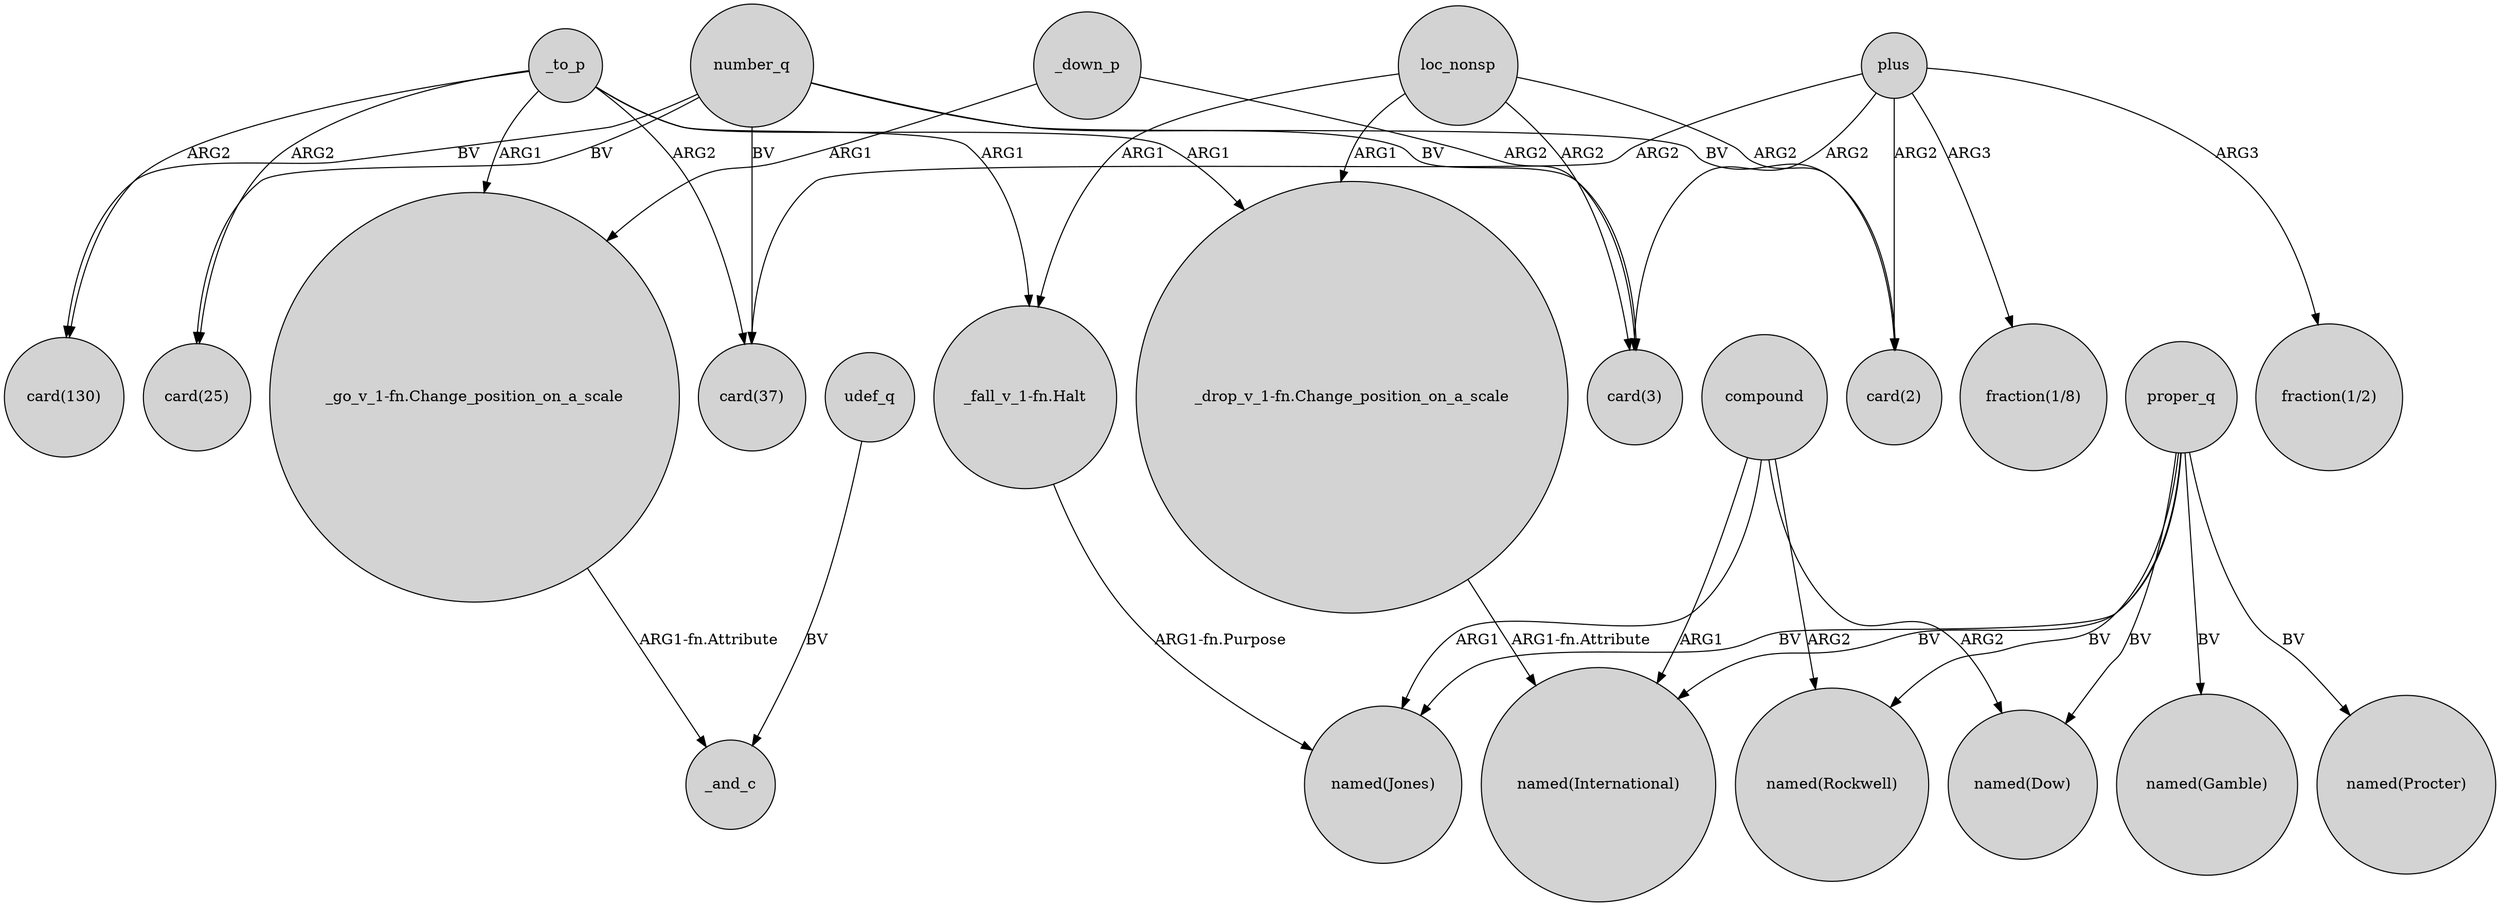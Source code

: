 digraph {
	node [shape=circle style=filled]
	number_q -> "card(37)" [label=BV]
	_to_p -> "_go_v_1-fn.Change_position_on_a_scale" [label=ARG1]
	_to_p -> "card(25)" [label=ARG2]
	compound -> "named(Jones)" [label=ARG1]
	loc_nonsp -> "card(2)" [label=ARG2]
	number_q -> "card(2)" [label=BV]
	number_q -> "card(130)" [label=BV]
	compound -> "named(Rockwell)" [label=ARG2]
	_down_p -> "card(3)" [label=ARG2]
	loc_nonsp -> "_drop_v_1-fn.Change_position_on_a_scale" [label=ARG1]
	"_go_v_1-fn.Change_position_on_a_scale" -> _and_c [label="ARG1-fn.Attribute"]
	number_q -> "card(25)" [label=BV]
	plus -> "fraction(1/8)" [label=ARG3]
	compound -> "named(International)" [label=ARG1]
	proper_q -> "named(Gamble)" [label=BV]
	_down_p -> "_go_v_1-fn.Change_position_on_a_scale" [label=ARG1]
	udef_q -> _and_c [label=BV]
	plus -> "card(37)" [label=ARG2]
	"_fall_v_1-fn.Halt" -> "named(Jones)" [label="ARG1-fn.Purpose"]
	loc_nonsp -> "_fall_v_1-fn.Halt" [label=ARG1]
	loc_nonsp -> "card(3)" [label=ARG2]
	_to_p -> "card(130)" [label=ARG2]
	proper_q -> "named(International)" [label=BV]
	_to_p -> "_drop_v_1-fn.Change_position_on_a_scale" [label=ARG1]
	proper_q -> "named(Rockwell)" [label=BV]
	plus -> "card(3)" [label=ARG2]
	proper_q -> "named(Jones)" [label=BV]
	proper_q -> "named(Dow)" [label=BV]
	compound -> "named(Dow)" [label=ARG2]
	plus -> "card(2)" [label=ARG2]
	"_drop_v_1-fn.Change_position_on_a_scale" -> "named(International)" [label="ARG1-fn.Attribute"]
	_to_p -> "card(37)" [label=ARG2]
	number_q -> "card(3)" [label=BV]
	_to_p -> "_fall_v_1-fn.Halt" [label=ARG1]
	plus -> "fraction(1/2)" [label=ARG3]
	proper_q -> "named(Procter)" [label=BV]
}
